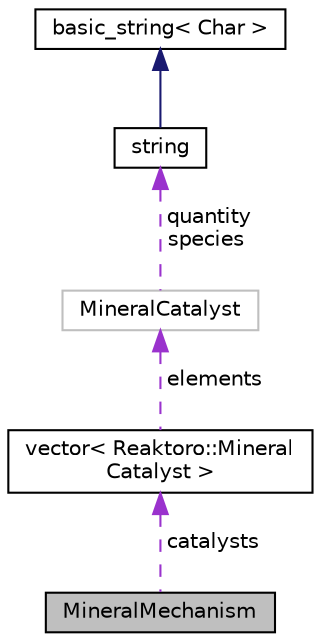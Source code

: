 digraph "MineralMechanism"
{
 // INTERACTIVE_SVG=YES
 // LATEX_PDF_SIZE
  edge [fontname="Helvetica",fontsize="10",labelfontname="Helvetica",labelfontsize="10"];
  node [fontname="Helvetica",fontsize="10",shape=record];
  Node1 [label="MineralMechanism",height=0.2,width=0.4,color="black", fillcolor="grey75", style="filled", fontcolor="black",tooltip=" "];
  Node2 -> Node1 [dir="back",color="darkorchid3",fontsize="10",style="dashed",label=" catalysts" ,fontname="Helvetica"];
  Node2 [label="vector\< Reaktoro::Mineral\lCatalyst \>",height=0.2,width=0.4,color="black", fillcolor="white", style="filled",tooltip=" "];
  Node3 -> Node2 [dir="back",color="darkorchid3",fontsize="10",style="dashed",label=" elements" ,fontname="Helvetica"];
  Node3 [label="MineralCatalyst",height=0.2,width=0.4,color="grey75", fillcolor="white", style="filled",URL="$structReaktoro_1_1MineralCatalyst.html",tooltip=" "];
  Node4 -> Node3 [dir="back",color="darkorchid3",fontsize="10",style="dashed",label=" quantity\nspecies" ,fontname="Helvetica"];
  Node4 [label="string",height=0.2,width=0.4,color="black", fillcolor="white", style="filled",tooltip=" "];
  Node5 -> Node4 [dir="back",color="midnightblue",fontsize="10",style="solid",fontname="Helvetica"];
  Node5 [label="basic_string\< Char \>",height=0.2,width=0.4,color="black", fillcolor="white", style="filled",tooltip=" "];
}
